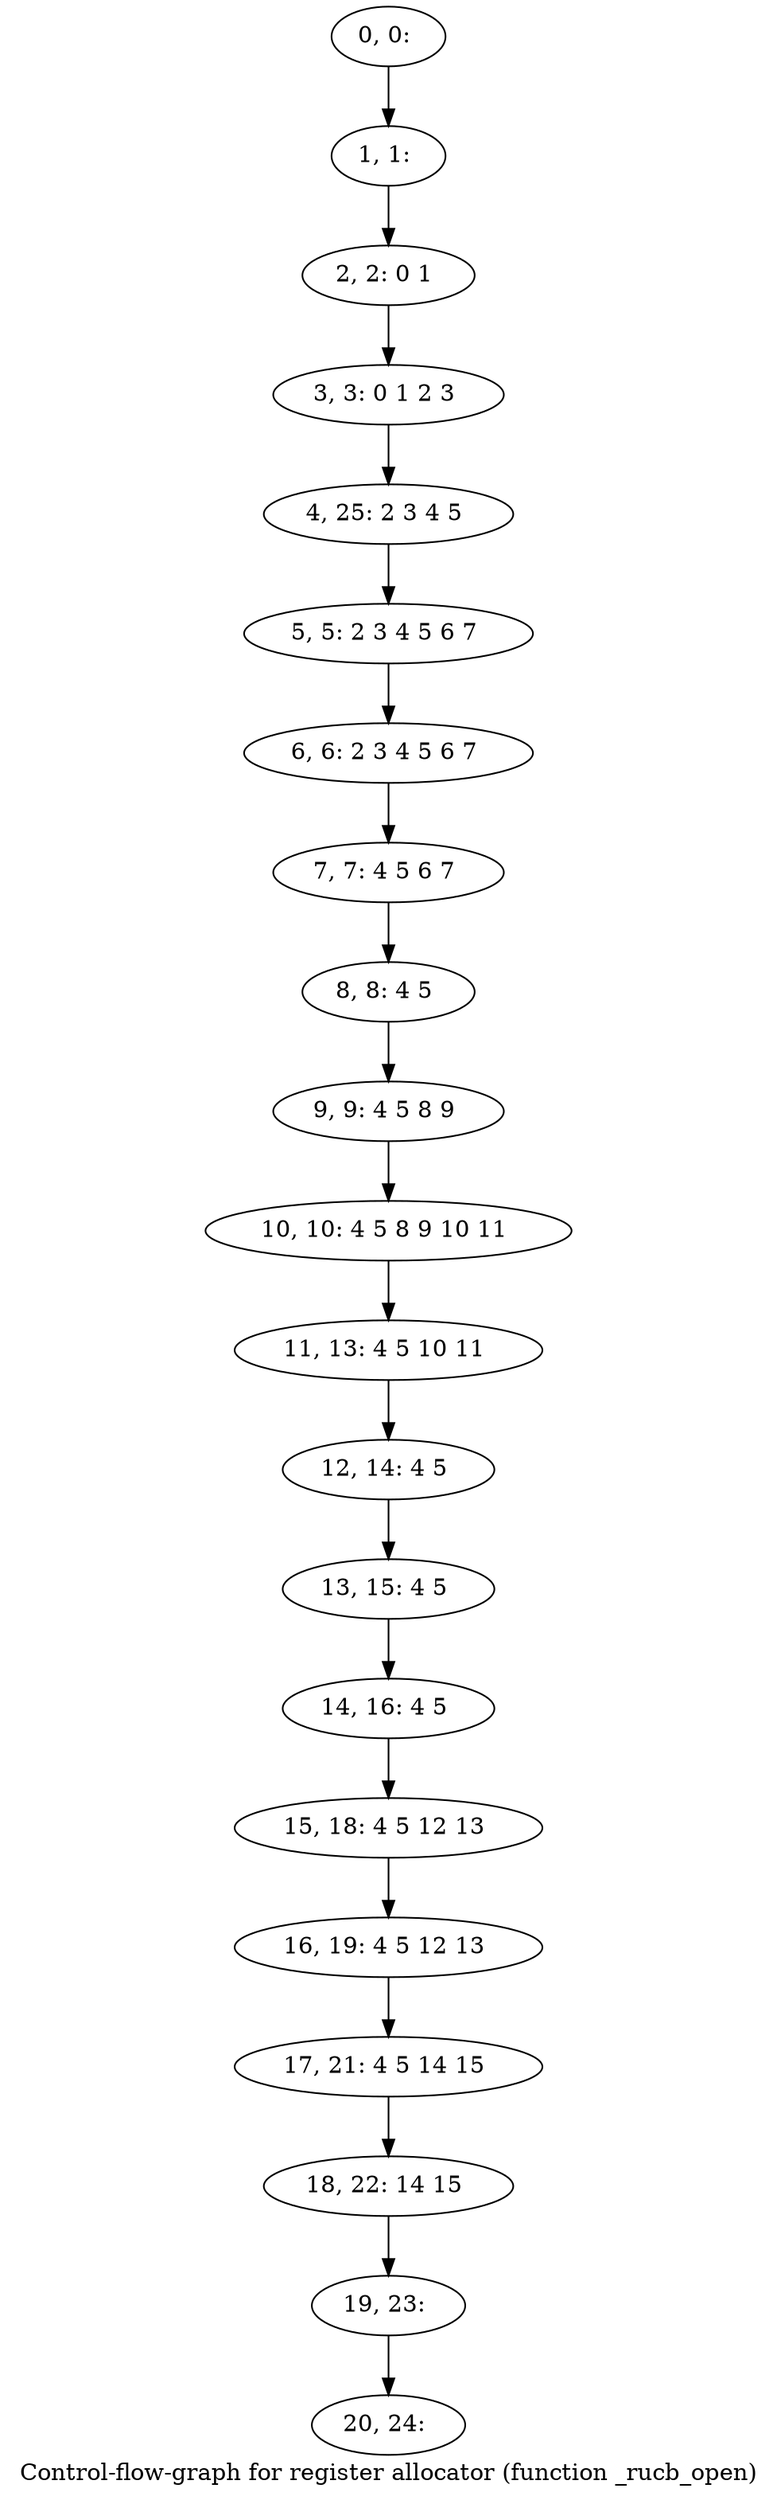 digraph G {
graph [label="Control-flow-graph for register allocator (function _rucb_open)"]
0[label="0, 0: "];
1[label="1, 1: "];
2[label="2, 2: 0 1 "];
3[label="3, 3: 0 1 2 3 "];
4[label="4, 25: 2 3 4 5 "];
5[label="5, 5: 2 3 4 5 6 7 "];
6[label="6, 6: 2 3 4 5 6 7 "];
7[label="7, 7: 4 5 6 7 "];
8[label="8, 8: 4 5 "];
9[label="9, 9: 4 5 8 9 "];
10[label="10, 10: 4 5 8 9 10 11 "];
11[label="11, 13: 4 5 10 11 "];
12[label="12, 14: 4 5 "];
13[label="13, 15: 4 5 "];
14[label="14, 16: 4 5 "];
15[label="15, 18: 4 5 12 13 "];
16[label="16, 19: 4 5 12 13 "];
17[label="17, 21: 4 5 14 15 "];
18[label="18, 22: 14 15 "];
19[label="19, 23: "];
20[label="20, 24: "];
0->1 ;
1->2 ;
2->3 ;
3->4 ;
4->5 ;
5->6 ;
6->7 ;
7->8 ;
8->9 ;
9->10 ;
10->11 ;
11->12 ;
12->13 ;
13->14 ;
14->15 ;
15->16 ;
16->17 ;
17->18 ;
18->19 ;
19->20 ;
}
